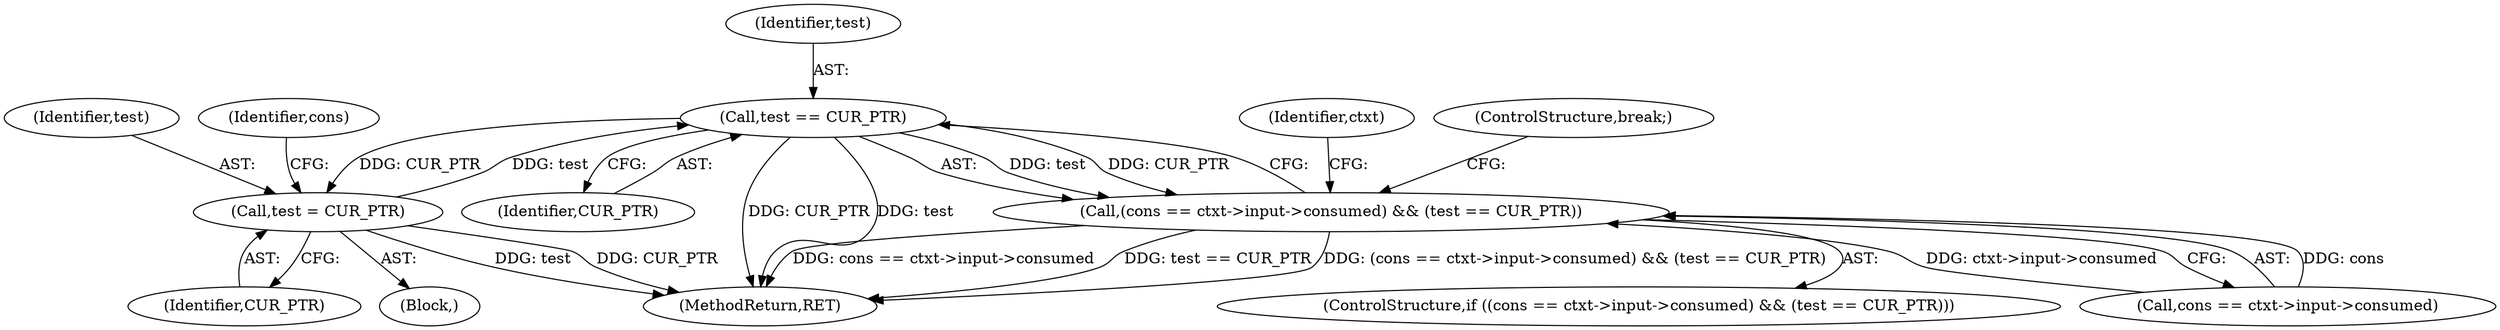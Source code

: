digraph "0_Chrome_44a637b47793512bfb1d2589d43b8dc492a97629_1@pointer" {
"1001605" [label="(Call,test == CUR_PTR)"];
"1001264" [label="(Call,test = CUR_PTR)"];
"1001605" [label="(Call,test == CUR_PTR)"];
"1001597" [label="(Call,(cons == ctxt->input->consumed) && (test == CUR_PTR))"];
"1001265" [label="(Identifier,test)"];
"1001232" [label="(Block,)"];
"1001598" [label="(Call,cons == ctxt->input->consumed)"];
"1001610" [label="(Identifier,ctxt)"];
"1001268" [label="(Identifier,cons)"];
"1001266" [label="(Identifier,CUR_PTR)"];
"1001596" [label="(ControlStructure,if ((cons == ctxt->input->consumed) && (test == CUR_PTR)))"];
"1001605" [label="(Call,test == CUR_PTR)"];
"1001597" [label="(Call,(cons == ctxt->input->consumed) && (test == CUR_PTR))"];
"1001264" [label="(Call,test = CUR_PTR)"];
"1001619" [label="(ControlStructure,break;)"];
"1001607" [label="(Identifier,CUR_PTR)"];
"1001606" [label="(Identifier,test)"];
"1003319" [label="(MethodReturn,RET)"];
"1001605" -> "1001597"  [label="AST: "];
"1001605" -> "1001607"  [label="CFG: "];
"1001606" -> "1001605"  [label="AST: "];
"1001607" -> "1001605"  [label="AST: "];
"1001597" -> "1001605"  [label="CFG: "];
"1001605" -> "1003319"  [label="DDG: CUR_PTR"];
"1001605" -> "1003319"  [label="DDG: test"];
"1001605" -> "1001264"  [label="DDG: CUR_PTR"];
"1001605" -> "1001597"  [label="DDG: test"];
"1001605" -> "1001597"  [label="DDG: CUR_PTR"];
"1001264" -> "1001605"  [label="DDG: test"];
"1001264" -> "1001232"  [label="AST: "];
"1001264" -> "1001266"  [label="CFG: "];
"1001265" -> "1001264"  [label="AST: "];
"1001266" -> "1001264"  [label="AST: "];
"1001268" -> "1001264"  [label="CFG: "];
"1001264" -> "1003319"  [label="DDG: test"];
"1001264" -> "1003319"  [label="DDG: CUR_PTR"];
"1001597" -> "1001596"  [label="AST: "];
"1001597" -> "1001598"  [label="CFG: "];
"1001598" -> "1001597"  [label="AST: "];
"1001610" -> "1001597"  [label="CFG: "];
"1001619" -> "1001597"  [label="CFG: "];
"1001597" -> "1003319"  [label="DDG: test == CUR_PTR"];
"1001597" -> "1003319"  [label="DDG: (cons == ctxt->input->consumed) && (test == CUR_PTR)"];
"1001597" -> "1003319"  [label="DDG: cons == ctxt->input->consumed"];
"1001598" -> "1001597"  [label="DDG: cons"];
"1001598" -> "1001597"  [label="DDG: ctxt->input->consumed"];
}
